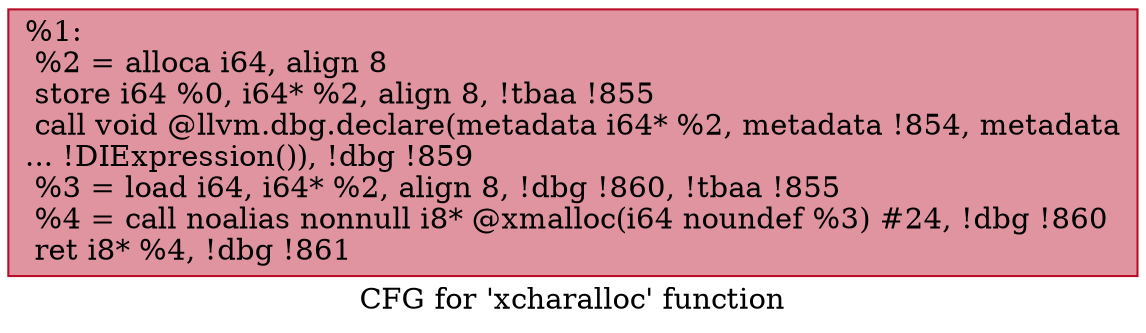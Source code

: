 digraph "CFG for 'xcharalloc' function" {
	label="CFG for 'xcharalloc' function";

	Node0x2553550 [shape=record,color="#b70d28ff", style=filled, fillcolor="#b70d2870",label="{%1:\l  %2 = alloca i64, align 8\l  store i64 %0, i64* %2, align 8, !tbaa !855\l  call void @llvm.dbg.declare(metadata i64* %2, metadata !854, metadata\l... !DIExpression()), !dbg !859\l  %3 = load i64, i64* %2, align 8, !dbg !860, !tbaa !855\l  %4 = call noalias nonnull i8* @xmalloc(i64 noundef %3) #24, !dbg !860\l  ret i8* %4, !dbg !861\l}"];
}
